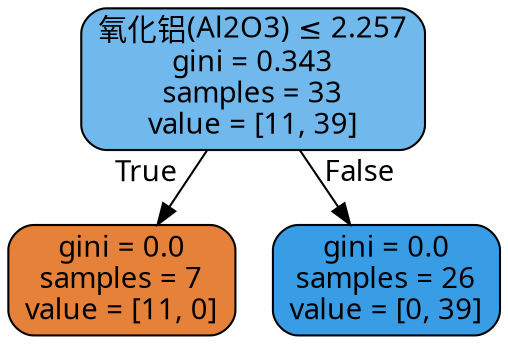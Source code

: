 digraph Tree {
node [shape=box, style="filled, rounded", color="black", fontname="DengXian"] ;
edge [fontname="DengXian"] ;
0 [label=<氧化铝(Al2O3) &le; 2.257<br/>gini = 0.343<br/>samples = 33<br/>value = [11, 39]>, fillcolor="#71b9ec"] ;
1 [label=<gini = 0.0<br/>samples = 7<br/>value = [11, 0]>, fillcolor="#e58139"] ;
0 -> 1 [labeldistance=2.5, labelangle=45, headlabel="True"] ;
2 [label=<gini = 0.0<br/>samples = 26<br/>value = [0, 39]>, fillcolor="#399de5"] ;
0 -> 2 [labeldistance=2.5, labelangle=-45, headlabel="False"] ;
}